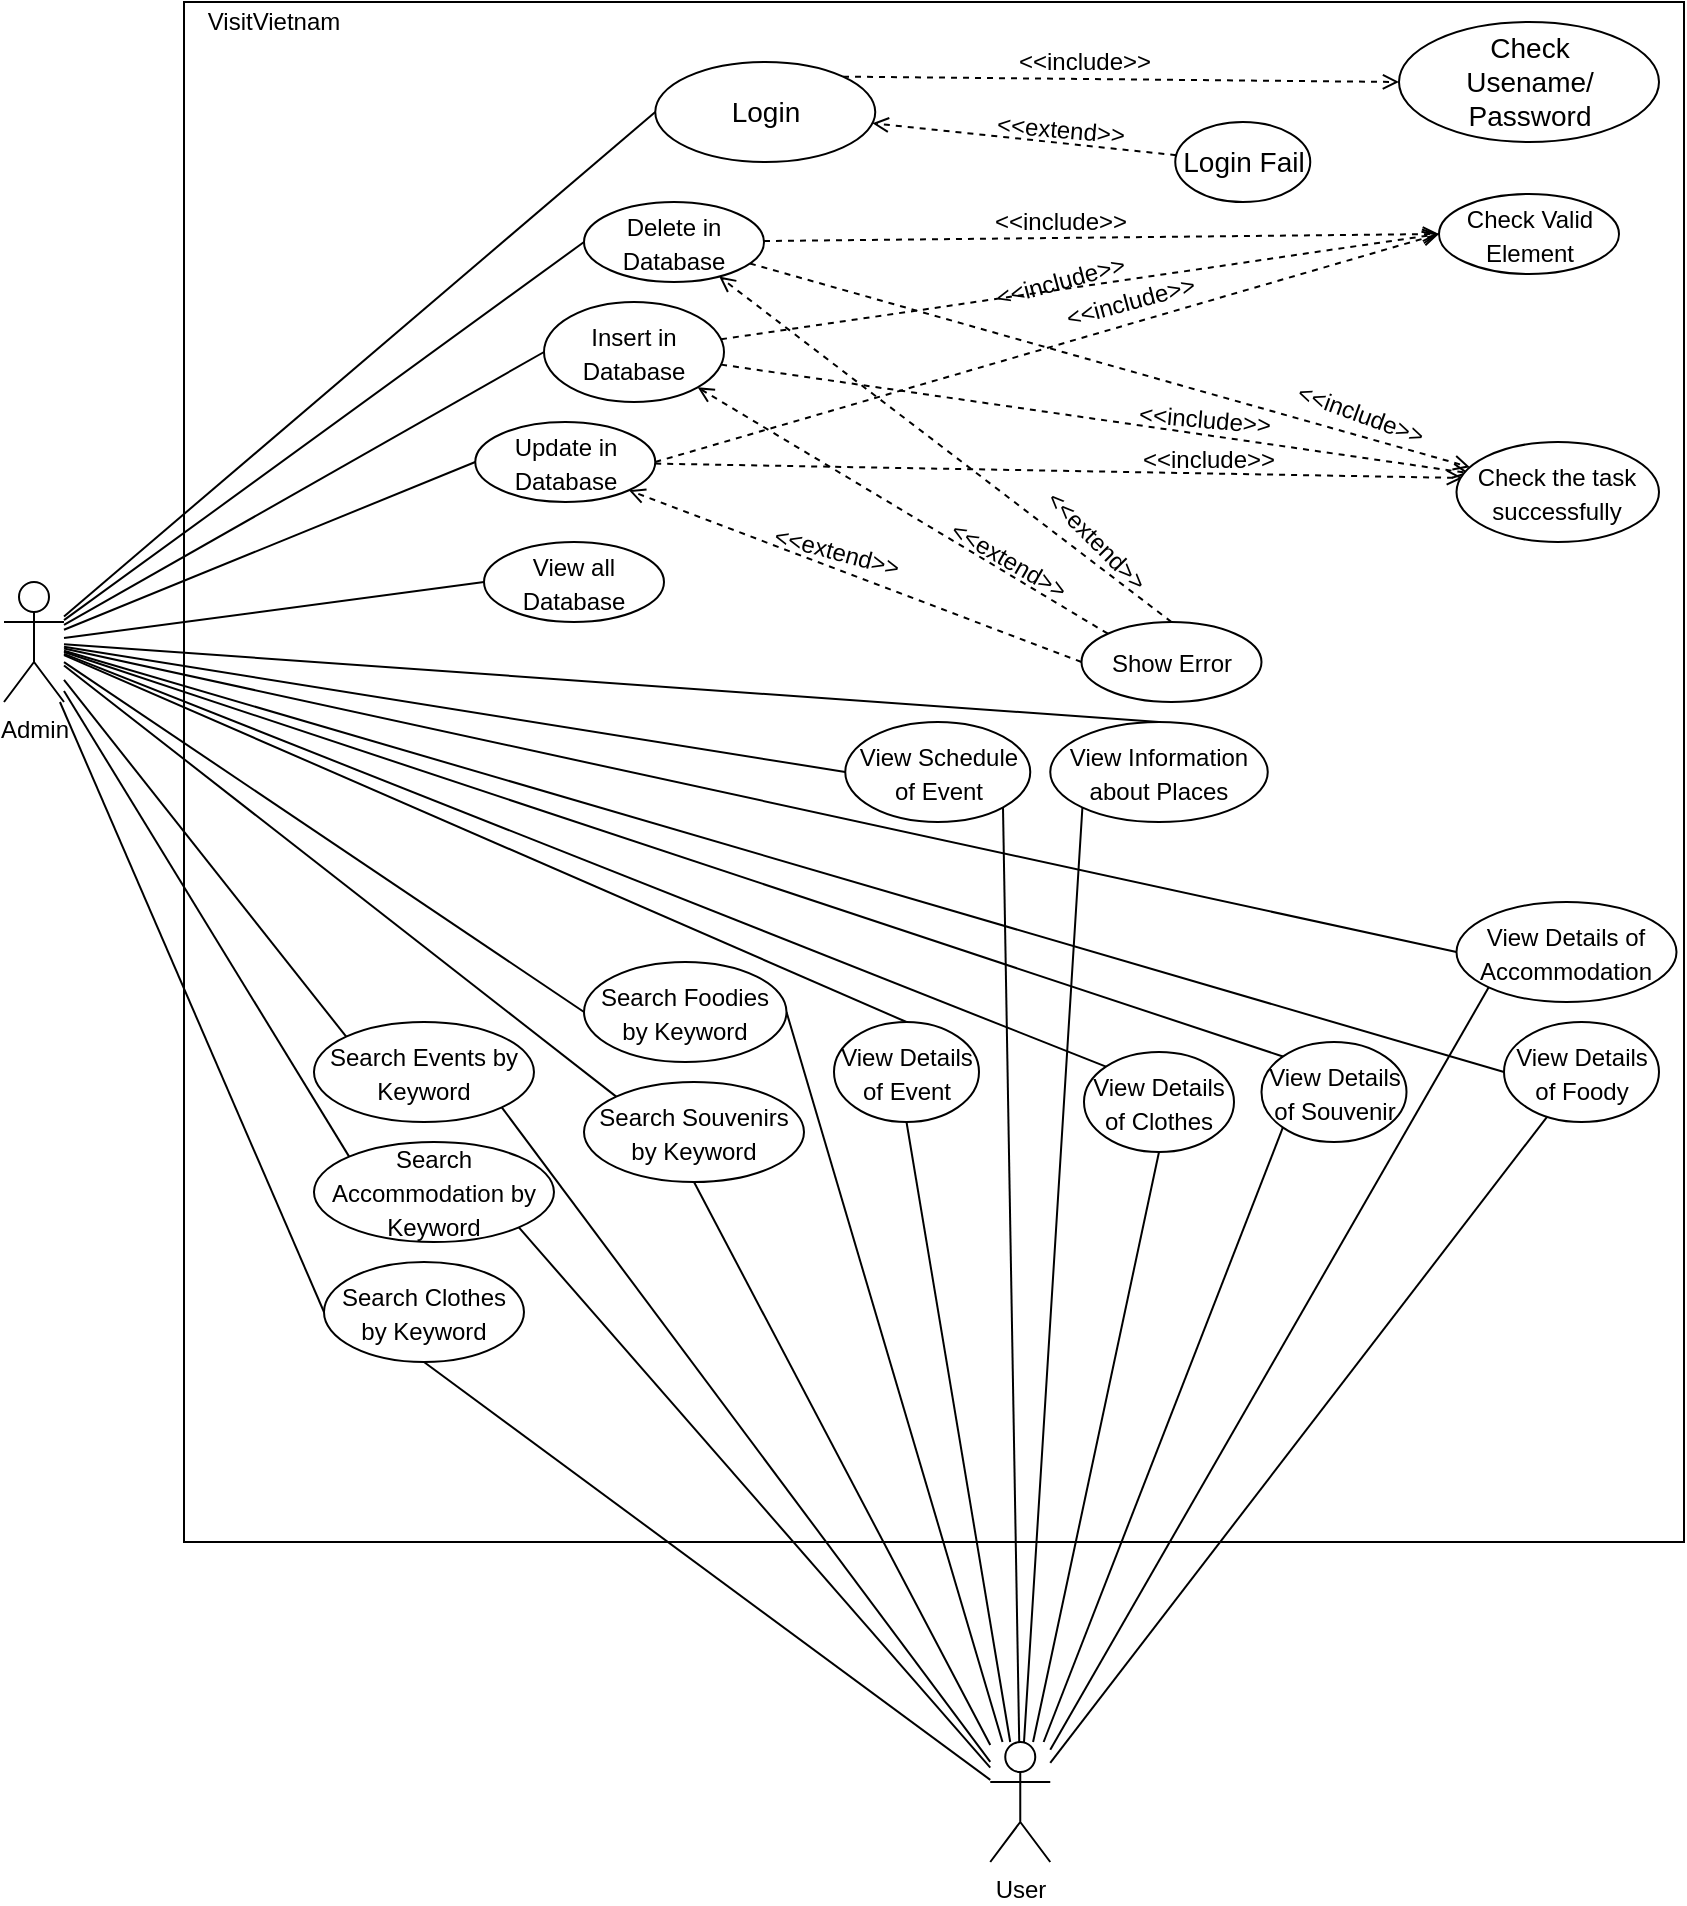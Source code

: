 <mxfile version="14.5.1" type="device"><diagram id="VU3fnBmodguhlewHHIFH" name="Page-1"><mxGraphModel dx="1024" dy="667" grid="1" gridSize="10" guides="1" tooltips="1" connect="1" arrows="1" fold="1" page="1" pageScale="1" pageWidth="850" pageHeight="1100" math="0" shadow="0"><root><mxCell id="0"/><mxCell id="1" parent="0"/><mxCell id="5dtnebK5ozw39afCm_JN-87" value="" style="rounded=0;whiteSpace=wrap;html=1;strokeWidth=1;fontSize=12;" vertex="1" parent="1"><mxGeometry x="100" width="750" height="770" as="geometry"/></mxCell><mxCell id="5dtnebK5ozw39afCm_JN-21" style="rounded=0;orthogonalLoop=1;jettySize=auto;html=1;entryX=0;entryY=0.5;entryDx=0;entryDy=0;fontSize=14;endArrow=none;endFill=0;" edge="1" parent="1" source="5dtnebK5ozw39afCm_JN-1" target="5dtnebK5ozw39afCm_JN-3"><mxGeometry relative="1" as="geometry"/></mxCell><mxCell id="5dtnebK5ozw39afCm_JN-22" style="edgeStyle=none;rounded=0;orthogonalLoop=1;jettySize=auto;html=1;entryX=0;entryY=0.5;entryDx=0;entryDy=0;endArrow=none;endFill=0;fontSize=14;" edge="1" parent="1" source="5dtnebK5ozw39afCm_JN-1" target="5dtnebK5ozw39afCm_JN-5"><mxGeometry relative="1" as="geometry"/></mxCell><mxCell id="5dtnebK5ozw39afCm_JN-23" style="edgeStyle=none;rounded=0;orthogonalLoop=1;jettySize=auto;html=1;entryX=0;entryY=0.5;entryDx=0;entryDy=0;endArrow=none;endFill=0;fontSize=14;" edge="1" parent="1" source="5dtnebK5ozw39afCm_JN-1" target="5dtnebK5ozw39afCm_JN-9"><mxGeometry relative="1" as="geometry"/></mxCell><mxCell id="5dtnebK5ozw39afCm_JN-24" style="edgeStyle=none;rounded=0;orthogonalLoop=1;jettySize=auto;html=1;entryX=0;entryY=0.5;entryDx=0;entryDy=0;endArrow=none;endFill=0;fontSize=14;" edge="1" parent="1" source="5dtnebK5ozw39afCm_JN-1" target="5dtnebK5ozw39afCm_JN-8"><mxGeometry relative="1" as="geometry"/></mxCell><mxCell id="5dtnebK5ozw39afCm_JN-25" style="edgeStyle=none;rounded=0;orthogonalLoop=1;jettySize=auto;html=1;entryX=0;entryY=0.5;entryDx=0;entryDy=0;endArrow=none;endFill=0;fontSize=14;" edge="1" parent="1" source="5dtnebK5ozw39afCm_JN-1" target="5dtnebK5ozw39afCm_JN-20"><mxGeometry relative="1" as="geometry"/></mxCell><mxCell id="5dtnebK5ozw39afCm_JN-26" style="edgeStyle=none;rounded=0;orthogonalLoop=1;jettySize=auto;html=1;entryX=0;entryY=0.5;entryDx=0;entryDy=0;endArrow=none;endFill=0;fontSize=14;" edge="1" parent="1" source="5dtnebK5ozw39afCm_JN-1" target="5dtnebK5ozw39afCm_JN-13"><mxGeometry relative="1" as="geometry"/></mxCell><mxCell id="5dtnebK5ozw39afCm_JN-27" style="edgeStyle=none;rounded=0;orthogonalLoop=1;jettySize=auto;html=1;entryX=0;entryY=0;entryDx=0;entryDy=0;endArrow=none;endFill=0;fontSize=14;" edge="1" parent="1" source="5dtnebK5ozw39afCm_JN-1" target="5dtnebK5ozw39afCm_JN-14"><mxGeometry relative="1" as="geometry"/></mxCell><mxCell id="5dtnebK5ozw39afCm_JN-28" style="edgeStyle=none;rounded=0;orthogonalLoop=1;jettySize=auto;html=1;entryX=0;entryY=0;entryDx=0;entryDy=0;endArrow=none;endFill=0;fontSize=14;" edge="1" parent="1" source="5dtnebK5ozw39afCm_JN-1" target="5dtnebK5ozw39afCm_JN-11"><mxGeometry relative="1" as="geometry"/></mxCell><mxCell id="5dtnebK5ozw39afCm_JN-35" style="edgeStyle=none;rounded=0;orthogonalLoop=1;jettySize=auto;html=1;entryX=0;entryY=0;entryDx=0;entryDy=0;endArrow=none;endFill=0;fontSize=14;" edge="1" parent="1" source="5dtnebK5ozw39afCm_JN-1" target="5dtnebK5ozw39afCm_JN-12"><mxGeometry relative="1" as="geometry"/></mxCell><mxCell id="5dtnebK5ozw39afCm_JN-37" style="edgeStyle=none;rounded=0;orthogonalLoop=1;jettySize=auto;html=1;entryX=0;entryY=0.5;entryDx=0;entryDy=0;endArrow=none;endFill=0;fontSize=14;" edge="1" parent="1" source="5dtnebK5ozw39afCm_JN-1" target="5dtnebK5ozw39afCm_JN-15"><mxGeometry relative="1" as="geometry"/></mxCell><mxCell id="5dtnebK5ozw39afCm_JN-39" style="edgeStyle=none;rounded=0;orthogonalLoop=1;jettySize=auto;html=1;entryX=0;entryY=0.5;entryDx=0;entryDy=0;endArrow=none;endFill=0;fontSize=14;" edge="1" parent="1" source="5dtnebK5ozw39afCm_JN-1" target="5dtnebK5ozw39afCm_JN-19"><mxGeometry relative="1" as="geometry"/></mxCell><mxCell id="5dtnebK5ozw39afCm_JN-40" style="edgeStyle=none;rounded=0;orthogonalLoop=1;jettySize=auto;html=1;endArrow=none;endFill=0;fontSize=14;entryX=0.5;entryY=0;entryDx=0;entryDy=0;" edge="1" parent="1" source="5dtnebK5ozw39afCm_JN-1" target="5dtnebK5ozw39afCm_JN-7"><mxGeometry relative="1" as="geometry"/></mxCell><mxCell id="5dtnebK5ozw39afCm_JN-41" style="edgeStyle=none;rounded=0;orthogonalLoop=1;jettySize=auto;html=1;entryX=0;entryY=0;entryDx=0;entryDy=0;endArrow=none;endFill=0;fontSize=14;" edge="1" parent="1" source="5dtnebK5ozw39afCm_JN-1" target="5dtnebK5ozw39afCm_JN-17"><mxGeometry relative="1" as="geometry"/></mxCell><mxCell id="5dtnebK5ozw39afCm_JN-45" style="edgeStyle=none;rounded=0;orthogonalLoop=1;jettySize=auto;html=1;entryX=0;entryY=0;entryDx=0;entryDy=0;endArrow=none;endFill=0;fontSize=14;" edge="1" parent="1" source="5dtnebK5ozw39afCm_JN-1" target="5dtnebK5ozw39afCm_JN-16"><mxGeometry relative="1" as="geometry"/></mxCell><mxCell id="5dtnebK5ozw39afCm_JN-47" style="edgeStyle=none;rounded=0;orthogonalLoop=1;jettySize=auto;html=1;entryX=0;entryY=0.5;entryDx=0;entryDy=0;endArrow=none;endFill=0;fontSize=14;" edge="1" parent="1" source="5dtnebK5ozw39afCm_JN-1" target="5dtnebK5ozw39afCm_JN-18"><mxGeometry relative="1" as="geometry"/></mxCell><mxCell id="5dtnebK5ozw39afCm_JN-51" style="edgeStyle=none;rounded=0;orthogonalLoop=1;jettySize=auto;html=1;entryX=0.5;entryY=0;entryDx=0;entryDy=0;endArrow=none;endFill=0;fontSize=14;" edge="1" parent="1" source="5dtnebK5ozw39afCm_JN-1" target="5dtnebK5ozw39afCm_JN-6"><mxGeometry relative="1" as="geometry"/></mxCell><mxCell id="5dtnebK5ozw39afCm_JN-52" style="edgeStyle=none;rounded=0;orthogonalLoop=1;jettySize=auto;html=1;entryX=0;entryY=0.5;entryDx=0;entryDy=0;endArrow=none;endFill=0;fontSize=14;" edge="1" parent="1" source="5dtnebK5ozw39afCm_JN-1" target="5dtnebK5ozw39afCm_JN-10"><mxGeometry relative="1" as="geometry"/></mxCell><mxCell id="5dtnebK5ozw39afCm_JN-1" value="Admin" style="shape=umlActor;verticalLabelPosition=bottom;verticalAlign=top;html=1;" vertex="1" parent="1"><mxGeometry x="10" y="290" width="30" height="60" as="geometry"/></mxCell><mxCell id="5dtnebK5ozw39afCm_JN-32" style="edgeStyle=none;rounded=0;orthogonalLoop=1;jettySize=auto;html=1;entryX=0.5;entryY=1;entryDx=0;entryDy=0;endArrow=none;endFill=0;fontSize=14;" edge="1" parent="1" source="5dtnebK5ozw39afCm_JN-2" target="5dtnebK5ozw39afCm_JN-13"><mxGeometry relative="1" as="geometry"/></mxCell><mxCell id="5dtnebK5ozw39afCm_JN-33" style="edgeStyle=none;rounded=0;orthogonalLoop=1;jettySize=auto;html=1;entryX=1;entryY=1;entryDx=0;entryDy=0;endArrow=none;endFill=0;fontSize=14;" edge="1" parent="1" source="5dtnebK5ozw39afCm_JN-2" target="5dtnebK5ozw39afCm_JN-14"><mxGeometry relative="1" as="geometry"/></mxCell><mxCell id="5dtnebK5ozw39afCm_JN-34" style="edgeStyle=none;rounded=0;orthogonalLoop=1;jettySize=auto;html=1;entryX=1;entryY=1;entryDx=0;entryDy=0;endArrow=none;endFill=0;fontSize=14;" edge="1" parent="1" source="5dtnebK5ozw39afCm_JN-2" target="5dtnebK5ozw39afCm_JN-11"><mxGeometry relative="1" as="geometry"/></mxCell><mxCell id="5dtnebK5ozw39afCm_JN-36" style="edgeStyle=none;rounded=0;orthogonalLoop=1;jettySize=auto;html=1;entryX=0.5;entryY=1;entryDx=0;entryDy=0;endArrow=none;endFill=0;fontSize=14;" edge="1" parent="1" source="5dtnebK5ozw39afCm_JN-2" target="5dtnebK5ozw39afCm_JN-12"><mxGeometry relative="1" as="geometry"/></mxCell><mxCell id="5dtnebK5ozw39afCm_JN-38" style="edgeStyle=none;rounded=0;orthogonalLoop=1;jettySize=auto;html=1;entryX=1;entryY=0.5;entryDx=0;entryDy=0;endArrow=none;endFill=0;fontSize=14;" edge="1" parent="1" source="5dtnebK5ozw39afCm_JN-2" target="5dtnebK5ozw39afCm_JN-15"><mxGeometry relative="1" as="geometry"/></mxCell><mxCell id="5dtnebK5ozw39afCm_JN-42" style="edgeStyle=none;rounded=0;orthogonalLoop=1;jettySize=auto;html=1;entryX=0.5;entryY=1;entryDx=0;entryDy=0;endArrow=none;endFill=0;fontSize=14;" edge="1" parent="1" source="5dtnebK5ozw39afCm_JN-2" target="5dtnebK5ozw39afCm_JN-7"><mxGeometry relative="1" as="geometry"/></mxCell><mxCell id="5dtnebK5ozw39afCm_JN-43" style="edgeStyle=none;rounded=0;orthogonalLoop=1;jettySize=auto;html=1;entryX=0.5;entryY=1;entryDx=0;entryDy=0;endArrow=none;endFill=0;fontSize=14;" edge="1" parent="1" source="5dtnebK5ozw39afCm_JN-2" target="5dtnebK5ozw39afCm_JN-17"><mxGeometry relative="1" as="geometry"/></mxCell><mxCell id="5dtnebK5ozw39afCm_JN-44" style="edgeStyle=none;rounded=0;orthogonalLoop=1;jettySize=auto;html=1;entryX=0;entryY=1;entryDx=0;entryDy=0;endArrow=none;endFill=0;fontSize=14;" edge="1" parent="1" source="5dtnebK5ozw39afCm_JN-2" target="5dtnebK5ozw39afCm_JN-16"><mxGeometry relative="1" as="geometry"/></mxCell><mxCell id="5dtnebK5ozw39afCm_JN-46" style="edgeStyle=none;rounded=0;orthogonalLoop=1;jettySize=auto;html=1;entryX=0;entryY=1;entryDx=0;entryDy=0;endArrow=none;endFill=0;fontSize=14;" edge="1" parent="1" source="5dtnebK5ozw39afCm_JN-2" target="5dtnebK5ozw39afCm_JN-19"><mxGeometry relative="1" as="geometry"/></mxCell><mxCell id="5dtnebK5ozw39afCm_JN-48" style="edgeStyle=none;rounded=0;orthogonalLoop=1;jettySize=auto;html=1;endArrow=none;endFill=0;fontSize=14;" edge="1" parent="1" source="5dtnebK5ozw39afCm_JN-2" target="5dtnebK5ozw39afCm_JN-18"><mxGeometry relative="1" as="geometry"/></mxCell><mxCell id="5dtnebK5ozw39afCm_JN-49" style="edgeStyle=none;rounded=0;orthogonalLoop=1;jettySize=auto;html=1;entryX=0;entryY=1;entryDx=0;entryDy=0;endArrow=none;endFill=0;fontSize=14;" edge="1" parent="1" source="5dtnebK5ozw39afCm_JN-2" target="5dtnebK5ozw39afCm_JN-6"><mxGeometry relative="1" as="geometry"/></mxCell><mxCell id="5dtnebK5ozw39afCm_JN-50" style="edgeStyle=none;rounded=0;orthogonalLoop=1;jettySize=auto;html=1;endArrow=none;endFill=0;fontSize=14;entryX=1;entryY=1;entryDx=0;entryDy=0;" edge="1" parent="1" source="5dtnebK5ozw39afCm_JN-2" target="5dtnebK5ozw39afCm_JN-10"><mxGeometry relative="1" as="geometry"/></mxCell><mxCell id="5dtnebK5ozw39afCm_JN-2" value="User" style="shape=umlActor;verticalLabelPosition=bottom;verticalAlign=top;html=1;" vertex="1" parent="1"><mxGeometry x="503.13" y="870" width="30" height="60" as="geometry"/></mxCell><mxCell id="5dtnebK5ozw39afCm_JN-60" style="edgeStyle=none;rounded=0;orthogonalLoop=1;jettySize=auto;html=1;endArrow=open;endFill=0;fontSize=14;dashed=1;entryX=0;entryY=0.5;entryDx=0;entryDy=0;exitX=1;exitY=0;exitDx=0;exitDy=0;" edge="1" parent="1" source="5dtnebK5ozw39afCm_JN-3" target="5dtnebK5ozw39afCm_JN-53"><mxGeometry relative="1" as="geometry"/></mxCell><mxCell id="5dtnebK5ozw39afCm_JN-3" value="Login" style="ellipse;whiteSpace=wrap;html=1;fontSize=14;" vertex="1" parent="1"><mxGeometry x="335.63" y="30" width="110" height="50" as="geometry"/></mxCell><mxCell id="5dtnebK5ozw39afCm_JN-64" style="edgeStyle=none;rounded=0;orthogonalLoop=1;jettySize=auto;html=1;entryX=0;entryY=0.5;entryDx=0;entryDy=0;dashed=1;endArrow=open;endFill=0;fontSize=14;" edge="1" parent="1" source="5dtnebK5ozw39afCm_JN-5" target="5dtnebK5ozw39afCm_JN-57"><mxGeometry relative="1" as="geometry"/></mxCell><mxCell id="5dtnebK5ozw39afCm_JN-70" style="edgeStyle=none;rounded=0;orthogonalLoop=1;jettySize=auto;html=1;dashed=1;endArrow=open;endFill=0;fontSize=12;" edge="1" parent="1" source="5dtnebK5ozw39afCm_JN-5" target="5dtnebK5ozw39afCm_JN-59"><mxGeometry relative="1" as="geometry"/></mxCell><mxCell id="5dtnebK5ozw39afCm_JN-5" value="&lt;font style=&quot;font-size: 12px&quot;&gt;Delete in Database&lt;/font&gt;" style="ellipse;whiteSpace=wrap;html=1;fontSize=14;strokeWidth=1;" vertex="1" parent="1"><mxGeometry x="300" y="100" width="90" height="40" as="geometry"/></mxCell><mxCell id="5dtnebK5ozw39afCm_JN-6" value="&lt;font style=&quot;font-size: 12px&quot;&gt;View Information about Places&lt;/font&gt;" style="ellipse;whiteSpace=wrap;html=1;fontSize=14;strokeWidth=1;" vertex="1" parent="1"><mxGeometry x="533.13" y="360" width="108.75" height="50" as="geometry"/></mxCell><mxCell id="5dtnebK5ozw39afCm_JN-7" value="&lt;font style=&quot;font-size: 12px&quot;&gt;View Details of Event&lt;/font&gt;" style="ellipse;whiteSpace=wrap;html=1;fontSize=14;strokeWidth=1;" vertex="1" parent="1"><mxGeometry x="425" y="510" width="72.5" height="50" as="geometry"/></mxCell><mxCell id="5dtnebK5ozw39afCm_JN-66" style="edgeStyle=none;rounded=0;orthogonalLoop=1;jettySize=auto;html=1;entryX=0;entryY=0.5;entryDx=0;entryDy=0;dashed=1;endArrow=open;endFill=0;fontSize=14;exitX=1;exitY=0.5;exitDx=0;exitDy=0;" edge="1" parent="1" source="5dtnebK5ozw39afCm_JN-8" target="5dtnebK5ozw39afCm_JN-57"><mxGeometry relative="1" as="geometry"/></mxCell><mxCell id="5dtnebK5ozw39afCm_JN-72" style="edgeStyle=none;rounded=0;orthogonalLoop=1;jettySize=auto;html=1;entryX=0.032;entryY=0.36;entryDx=0;entryDy=0;entryPerimeter=0;dashed=1;endArrow=open;endFill=0;fontSize=12;" edge="1" parent="1" source="5dtnebK5ozw39afCm_JN-8" target="5dtnebK5ozw39afCm_JN-59"><mxGeometry relative="1" as="geometry"/></mxCell><mxCell id="5dtnebK5ozw39afCm_JN-8" value="&lt;font style=&quot;font-size: 12px&quot;&gt;Update in Database&lt;/font&gt;" style="ellipse;whiteSpace=wrap;html=1;fontSize=14;strokeWidth=1;" vertex="1" parent="1"><mxGeometry x="245.63" y="210" width="90" height="40" as="geometry"/></mxCell><mxCell id="5dtnebK5ozw39afCm_JN-65" style="edgeStyle=none;rounded=0;orthogonalLoop=1;jettySize=auto;html=1;entryX=0;entryY=0.5;entryDx=0;entryDy=0;dashed=1;endArrow=open;endFill=0;fontSize=14;" edge="1" parent="1" source="5dtnebK5ozw39afCm_JN-9" target="5dtnebK5ozw39afCm_JN-57"><mxGeometry relative="1" as="geometry"/></mxCell><mxCell id="5dtnebK5ozw39afCm_JN-71" style="edgeStyle=none;rounded=0;orthogonalLoop=1;jettySize=auto;html=1;entryX=0.063;entryY=0.312;entryDx=0;entryDy=0;entryPerimeter=0;dashed=1;endArrow=open;endFill=0;fontSize=12;" edge="1" parent="1" source="5dtnebK5ozw39afCm_JN-9" target="5dtnebK5ozw39afCm_JN-59"><mxGeometry relative="1" as="geometry"/></mxCell><mxCell id="5dtnebK5ozw39afCm_JN-9" value="&lt;font style=&quot;font-size: 12px&quot;&gt;Insert in Database&lt;/font&gt;" style="ellipse;whiteSpace=wrap;html=1;fontSize=14;strokeWidth=1;" vertex="1" parent="1"><mxGeometry x="280" y="150" width="90" height="50" as="geometry"/></mxCell><mxCell id="5dtnebK5ozw39afCm_JN-10" value="&lt;font style=&quot;font-size: 12px&quot;&gt;View Schedule of Event&lt;/font&gt;" style="ellipse;whiteSpace=wrap;html=1;fontSize=14;strokeWidth=1;" vertex="1" parent="1"><mxGeometry x="430.63" y="360" width="92.5" height="50" as="geometry"/></mxCell><mxCell id="5dtnebK5ozw39afCm_JN-11" value="&lt;font style=&quot;font-size: 12px&quot;&gt;Search Events by Keyword&lt;/font&gt;" style="ellipse;whiteSpace=wrap;html=1;fontSize=14;strokeWidth=1;" vertex="1" parent="1"><mxGeometry x="164.99" y="510" width="110" height="50" as="geometry"/></mxCell><mxCell id="5dtnebK5ozw39afCm_JN-12" value="&lt;font style=&quot;font-size: 12px&quot;&gt;Search Souvenirs by Keyword&lt;/font&gt;" style="ellipse;whiteSpace=wrap;html=1;fontSize=14;strokeWidth=1;" vertex="1" parent="1"><mxGeometry x="300" y="540" width="110" height="50" as="geometry"/></mxCell><mxCell id="5dtnebK5ozw39afCm_JN-13" value="&lt;font style=&quot;font-size: 12px&quot;&gt;Search Clothes by Keyword&lt;/font&gt;" style="ellipse;whiteSpace=wrap;html=1;fontSize=14;strokeWidth=1;" vertex="1" parent="1"><mxGeometry x="169.99" y="630" width="100" height="50" as="geometry"/></mxCell><mxCell id="5dtnebK5ozw39afCm_JN-14" value="&lt;font style=&quot;font-size: 12px&quot;&gt;Search Accommodation by Keyword&lt;/font&gt;" style="ellipse;whiteSpace=wrap;html=1;fontSize=14;strokeWidth=1;" vertex="1" parent="1"><mxGeometry x="164.99" y="570" width="120" height="50" as="geometry"/></mxCell><mxCell id="5dtnebK5ozw39afCm_JN-15" value="&lt;font style=&quot;font-size: 12px&quot;&gt;Search Foodies by Keyword&lt;/font&gt;" style="ellipse;whiteSpace=wrap;html=1;fontSize=14;strokeWidth=1;" vertex="1" parent="1"><mxGeometry x="300" y="480" width="101.25" height="50" as="geometry"/></mxCell><mxCell id="5dtnebK5ozw39afCm_JN-16" value="&lt;font style=&quot;font-size: 12px&quot;&gt;View Details of Souvenir&lt;/font&gt;" style="ellipse;whiteSpace=wrap;html=1;fontSize=14;strokeWidth=1;" vertex="1" parent="1"><mxGeometry x="638.75" y="520" width="72.5" height="50" as="geometry"/></mxCell><mxCell id="5dtnebK5ozw39afCm_JN-17" value="&lt;font style=&quot;font-size: 12px&quot;&gt;View Details of Clothes&lt;/font&gt;" style="ellipse;whiteSpace=wrap;html=1;fontSize=14;strokeWidth=1;" vertex="1" parent="1"><mxGeometry x="550" y="525" width="75" height="50" as="geometry"/></mxCell><mxCell id="5dtnebK5ozw39afCm_JN-18" value="&lt;font style=&quot;font-size: 12px&quot;&gt;View Details of Foody&lt;/font&gt;" style="ellipse;whiteSpace=wrap;html=1;fontSize=14;strokeWidth=1;" vertex="1" parent="1"><mxGeometry x="760" y="510" width="77.5" height="50" as="geometry"/></mxCell><mxCell id="5dtnebK5ozw39afCm_JN-19" value="&lt;font style=&quot;font-size: 12px&quot;&gt;View Details of Accommodation&lt;/font&gt;" style="ellipse;whiteSpace=wrap;html=1;fontSize=14;strokeWidth=1;" vertex="1" parent="1"><mxGeometry x="736.25" y="450" width="110" height="50" as="geometry"/></mxCell><mxCell id="5dtnebK5ozw39afCm_JN-20" value="&lt;font style=&quot;font-size: 12px&quot;&gt;View all Database&lt;/font&gt;" style="ellipse;whiteSpace=wrap;html=1;fontSize=14;strokeWidth=1;" vertex="1" parent="1"><mxGeometry x="250" y="270" width="90" height="40" as="geometry"/></mxCell><mxCell id="5dtnebK5ozw39afCm_JN-53" value="Check &lt;br&gt;Usename/ Password" style="ellipse;whiteSpace=wrap;html=1;fontSize=14;" vertex="1" parent="1"><mxGeometry x="707.5" y="10" width="130" height="60" as="geometry"/></mxCell><mxCell id="5dtnebK5ozw39afCm_JN-63" style="edgeStyle=none;rounded=0;orthogonalLoop=1;jettySize=auto;html=1;dashed=1;endArrow=open;endFill=0;fontSize=14;" edge="1" parent="1" source="5dtnebK5ozw39afCm_JN-55" target="5dtnebK5ozw39afCm_JN-3"><mxGeometry relative="1" as="geometry"/></mxCell><mxCell id="5dtnebK5ozw39afCm_JN-55" value="Login Fail" style="ellipse;whiteSpace=wrap;html=1;fontSize=14;" vertex="1" parent="1"><mxGeometry x="595.63" y="60" width="67.5" height="40" as="geometry"/></mxCell><mxCell id="5dtnebK5ozw39afCm_JN-57" value="&lt;font style=&quot;font-size: 12px&quot;&gt;Check Valid Element&lt;/font&gt;" style="ellipse;whiteSpace=wrap;html=1;fontSize=14;strokeWidth=1;" vertex="1" parent="1"><mxGeometry x="727.5" y="96" width="90" height="40" as="geometry"/></mxCell><mxCell id="5dtnebK5ozw39afCm_JN-77" style="edgeStyle=none;rounded=0;orthogonalLoop=1;jettySize=auto;html=1;entryX=1;entryY=1;entryDx=0;entryDy=0;dashed=1;endArrow=open;endFill=0;fontSize=12;exitX=0;exitY=0.5;exitDx=0;exitDy=0;" edge="1" parent="1" source="5dtnebK5ozw39afCm_JN-58" target="5dtnebK5ozw39afCm_JN-8"><mxGeometry relative="1" as="geometry"/></mxCell><mxCell id="5dtnebK5ozw39afCm_JN-78" style="edgeStyle=none;rounded=0;orthogonalLoop=1;jettySize=auto;html=1;entryX=1;entryY=1;entryDx=0;entryDy=0;dashed=1;endArrow=open;endFill=0;fontSize=12;exitX=0;exitY=0;exitDx=0;exitDy=0;" edge="1" parent="1" source="5dtnebK5ozw39afCm_JN-58" target="5dtnebK5ozw39afCm_JN-9"><mxGeometry relative="1" as="geometry"/></mxCell><mxCell id="5dtnebK5ozw39afCm_JN-79" style="edgeStyle=none;rounded=0;orthogonalLoop=1;jettySize=auto;html=1;dashed=1;endArrow=open;endFill=0;fontSize=12;exitX=0.5;exitY=0;exitDx=0;exitDy=0;" edge="1" parent="1" source="5dtnebK5ozw39afCm_JN-58" target="5dtnebK5ozw39afCm_JN-5"><mxGeometry relative="1" as="geometry"/></mxCell><mxCell id="5dtnebK5ozw39afCm_JN-58" value="&lt;font style=&quot;font-size: 12px&quot;&gt;Show Error&lt;/font&gt;" style="ellipse;whiteSpace=wrap;html=1;fontSize=14;strokeWidth=1;" vertex="1" parent="1"><mxGeometry x="548.75" y="310" width="90" height="40" as="geometry"/></mxCell><mxCell id="5dtnebK5ozw39afCm_JN-59" value="&lt;font style=&quot;font-size: 12px&quot;&gt;Check the task successfully&lt;/font&gt;" style="ellipse;whiteSpace=wrap;html=1;fontSize=14;strokeWidth=1;" vertex="1" parent="1"><mxGeometry x="736.25" y="220" width="101.25" height="50" as="geometry"/></mxCell><mxCell id="5dtnebK5ozw39afCm_JN-61" value="&amp;lt;&amp;lt;include&amp;gt;&amp;gt;" style="text;html=1;align=center;verticalAlign=middle;resizable=0;points=[];autosize=1;fontSize=12;" vertex="1" parent="1"><mxGeometry x="510" y="20" width="80" height="20" as="geometry"/></mxCell><mxCell id="5dtnebK5ozw39afCm_JN-67" value="&amp;lt;&amp;lt;include&amp;gt;&amp;gt;" style="text;html=1;align=center;verticalAlign=middle;resizable=0;points=[];autosize=1;fontSize=12;rotation=-15;" vertex="1" parent="1"><mxGeometry x="533.13" y="140" width="80" height="20" as="geometry"/></mxCell><mxCell id="5dtnebK5ozw39afCm_JN-68" value="&amp;lt;&amp;lt;include&amp;gt;&amp;gt;" style="text;html=1;align=center;verticalAlign=middle;resizable=0;points=[];autosize=1;fontSize=12;rotation=-15;" vertex="1" parent="1"><mxGeometry x="497.5" y="130" width="80" height="20" as="geometry"/></mxCell><mxCell id="5dtnebK5ozw39afCm_JN-69" value="&amp;lt;&amp;lt;include&amp;gt;&amp;gt;" style="text;html=1;align=center;verticalAlign=middle;resizable=0;points=[];autosize=1;fontSize=12;" vertex="1" parent="1"><mxGeometry x="497.5" y="100" width="80" height="20" as="geometry"/></mxCell><mxCell id="5dtnebK5ozw39afCm_JN-73" value="&amp;lt;&amp;lt;include&amp;gt;&amp;gt;" style="text;html=1;align=center;verticalAlign=middle;resizable=0;points=[];autosize=1;fontSize=12;rotation=20;" vertex="1" parent="1"><mxGeometry x="647.5" y="196" width="80" height="20" as="geometry"/></mxCell><mxCell id="5dtnebK5ozw39afCm_JN-75" value="&amp;lt;&amp;lt;include&amp;gt;&amp;gt;" style="text;html=1;align=center;verticalAlign=middle;resizable=0;points=[];autosize=1;fontSize=12;rotation=5;" vertex="1" parent="1"><mxGeometry x="570" y="199" width="80" height="20" as="geometry"/></mxCell><mxCell id="5dtnebK5ozw39afCm_JN-76" value="&amp;lt;&amp;lt;include&amp;gt;&amp;gt;" style="text;html=1;align=center;verticalAlign=middle;resizable=0;points=[];autosize=1;fontSize=12;rotation=0;" vertex="1" parent="1"><mxGeometry x="572" y="219" width="80" height="20" as="geometry"/></mxCell><mxCell id="5dtnebK5ozw39afCm_JN-80" value="&amp;lt;&amp;lt;extend&amp;gt;&amp;gt;" style="text;html=1;align=center;verticalAlign=middle;resizable=0;points=[];autosize=1;fontSize=12;rotation=15;" vertex="1" parent="1"><mxGeometry x="386" y="265" width="80" height="20" as="geometry"/></mxCell><mxCell id="5dtnebK5ozw39afCm_JN-81" value="&amp;lt;&amp;lt;extend&amp;gt;&amp;gt;" style="text;html=1;align=center;verticalAlign=middle;resizable=0;points=[];autosize=1;fontSize=12;rotation=45;" vertex="1" parent="1"><mxGeometry x="515.63" y="259" width="80" height="20" as="geometry"/></mxCell><mxCell id="5dtnebK5ozw39afCm_JN-82" value="&amp;lt;&amp;lt;extend&amp;gt;&amp;gt;" style="text;html=1;align=center;verticalAlign=middle;resizable=0;points=[];autosize=1;fontSize=12;rotation=30;" vertex="1" parent="1"><mxGeometry x="471.88" y="269" width="80" height="20" as="geometry"/></mxCell><mxCell id="5dtnebK5ozw39afCm_JN-83" value="&amp;lt;&amp;lt;extend&amp;gt;&amp;gt;" style="text;html=1;align=center;verticalAlign=middle;resizable=0;points=[];autosize=1;fontSize=12;rotation=5;" vertex="1" parent="1"><mxGeometry x="497.5" y="54" width="80" height="20" as="geometry"/></mxCell><mxCell id="5dtnebK5ozw39afCm_JN-88" value="VisitVietnam" style="text;html=1;strokeColor=none;fillColor=none;align=center;verticalAlign=middle;whiteSpace=wrap;rounded=0;fontSize=12;" vertex="1" parent="1"><mxGeometry x="124.99" width="40" height="20" as="geometry"/></mxCell></root></mxGraphModel></diagram></mxfile>